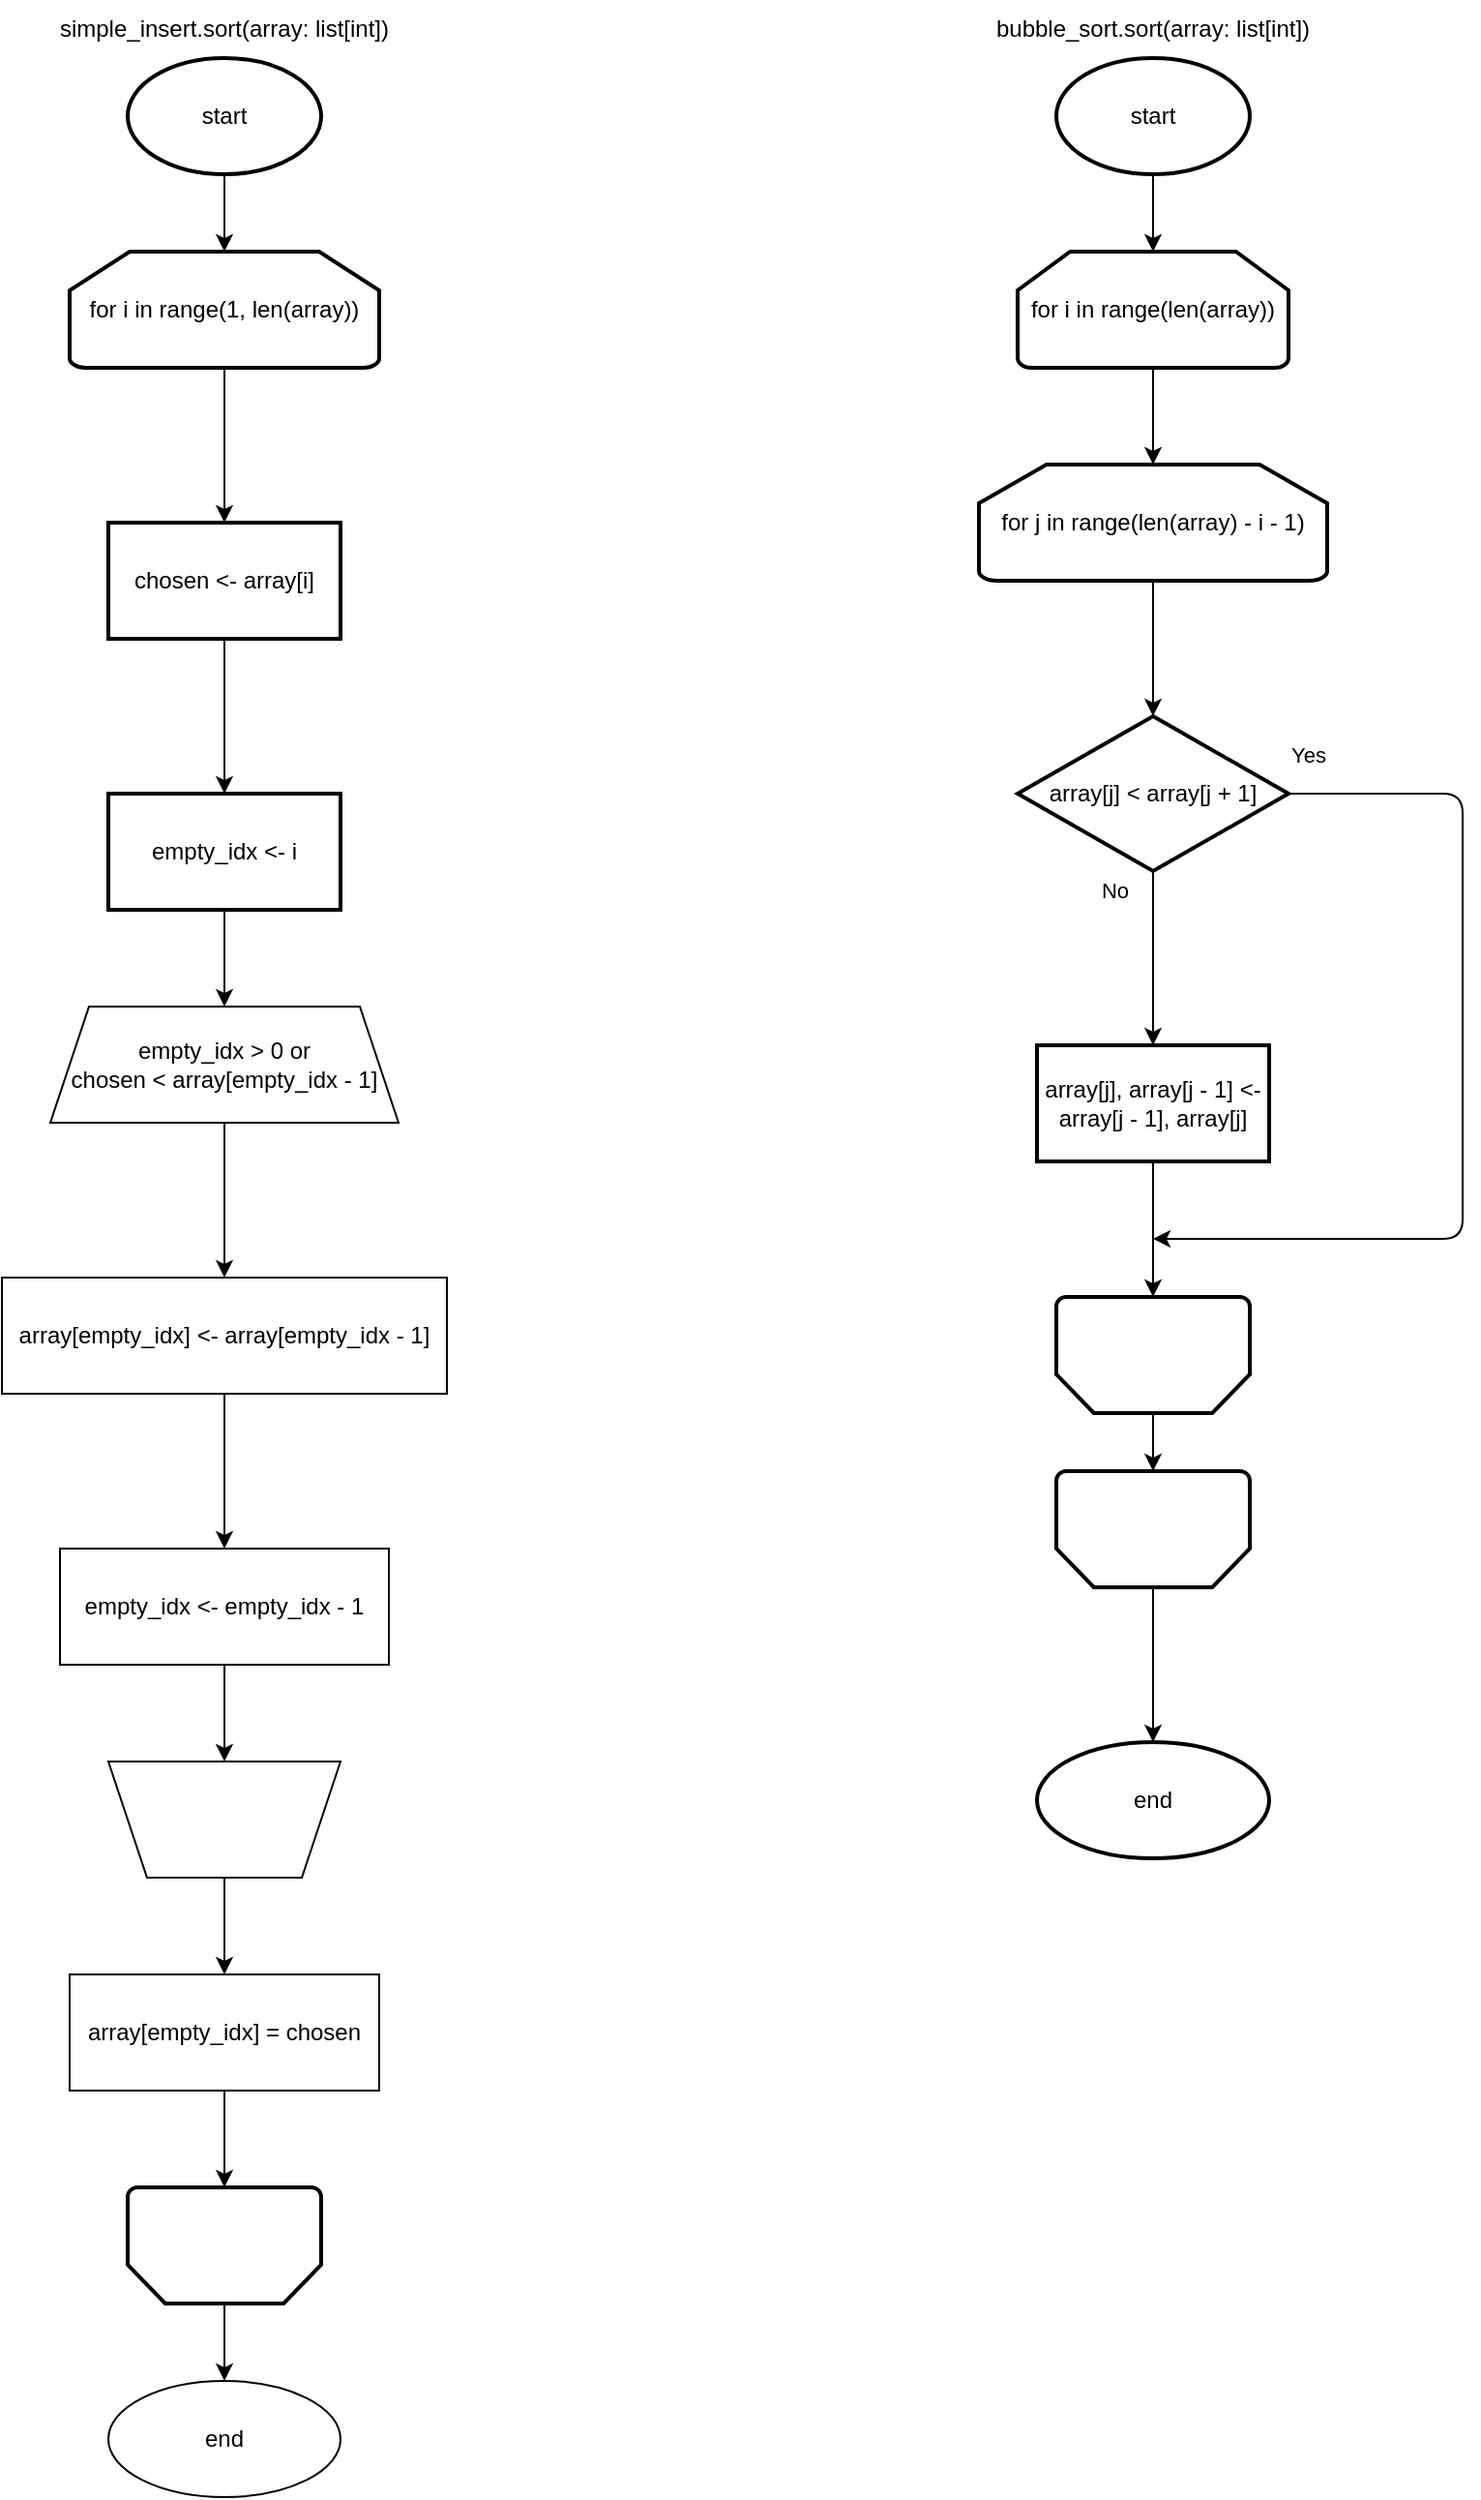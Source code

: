 <mxfile>
    <diagram id="Wwvt45TlN7s4PYOH1LO-" name="Page-1">
        <mxGraphModel dx="1118" dy="371" grid="1" gridSize="10" guides="1" tooltips="1" connect="1" arrows="1" fold="1" page="1" pageScale="1" pageWidth="850" pageHeight="1100" math="0" shadow="0">
            <root>
                <mxCell id="0"/>
                <mxCell id="1" parent="0"/>
                <mxCell id="4" style="edgeStyle=none;html=1;entryX=0.5;entryY=0;entryDx=0;entryDy=0;entryPerimeter=0;" parent="1" source="2" target="3" edge="1">
                    <mxGeometry relative="1" as="geometry"/>
                </mxCell>
                <mxCell id="2" value="start" style="strokeWidth=2;html=1;shape=mxgraph.flowchart.start_1;whiteSpace=wrap;" parent="1" vertex="1">
                    <mxGeometry x="80" y="40" width="100" height="60" as="geometry"/>
                </mxCell>
                <mxCell id="7" value="" style="edgeStyle=none;html=1;" parent="1" source="3" target="6" edge="1">
                    <mxGeometry relative="1" as="geometry"/>
                </mxCell>
                <mxCell id="3" value="for i in range(1, len(array))" style="strokeWidth=2;html=1;shape=mxgraph.flowchart.loop_limit;whiteSpace=wrap;" parent="1" vertex="1">
                    <mxGeometry x="50" y="140" width="160" height="60" as="geometry"/>
                </mxCell>
                <mxCell id="5" value="simple_insert.sort(array: list[int])" style="text;html=1;strokeColor=none;fillColor=none;align=center;verticalAlign=middle;whiteSpace=wrap;rounded=0;" parent="1" vertex="1">
                    <mxGeometry x="36.25" y="10" width="187.5" height="30" as="geometry"/>
                </mxCell>
                <mxCell id="9" value="" style="edgeStyle=none;html=1;" parent="1" source="6" target="8" edge="1">
                    <mxGeometry relative="1" as="geometry"/>
                </mxCell>
                <mxCell id="6" value="chosen &amp;lt;- array[i]" style="whiteSpace=wrap;html=1;strokeWidth=2;" parent="1" vertex="1">
                    <mxGeometry x="70" y="280" width="120" height="60" as="geometry"/>
                </mxCell>
                <mxCell id="11" style="edgeStyle=none;html=1;entryX=0.5;entryY=0;entryDx=0;entryDy=0;" parent="1" source="8" target="10" edge="1">
                    <mxGeometry relative="1" as="geometry"/>
                </mxCell>
                <mxCell id="8" value="empty_idx &amp;lt;- i" style="whiteSpace=wrap;html=1;strokeWidth=2;" parent="1" vertex="1">
                    <mxGeometry x="70" y="420" width="120" height="60" as="geometry"/>
                </mxCell>
                <mxCell id="13" value="" style="edgeStyle=none;html=1;" parent="1" source="10" target="12" edge="1">
                    <mxGeometry relative="1" as="geometry"/>
                </mxCell>
                <mxCell id="10" value="empty_idx &amp;gt; 0 or&lt;br&gt;chosen &amp;lt; array[empty_idx - 1]" style="shape=trapezoid;perimeter=trapezoidPerimeter;whiteSpace=wrap;html=1;fixedSize=1;" parent="1" vertex="1">
                    <mxGeometry x="40" y="530" width="180" height="60" as="geometry"/>
                </mxCell>
                <mxCell id="15" value="" style="edgeStyle=none;html=1;" parent="1" source="12" target="14" edge="1">
                    <mxGeometry relative="1" as="geometry"/>
                </mxCell>
                <mxCell id="12" value="array[empty_idx] &amp;lt;- array[empty_idx - 1]" style="whiteSpace=wrap;html=1;" parent="1" vertex="1">
                    <mxGeometry x="15" y="670" width="230" height="60" as="geometry"/>
                </mxCell>
                <mxCell id="17" style="edgeStyle=none;html=1;entryX=0.5;entryY=1;entryDx=0;entryDy=0;" parent="1" source="14" target="16" edge="1">
                    <mxGeometry relative="1" as="geometry"/>
                </mxCell>
                <mxCell id="14" value="empty_idx &amp;lt;- empty_idx - 1" style="whiteSpace=wrap;html=1;" parent="1" vertex="1">
                    <mxGeometry x="45" y="810" width="170" height="60" as="geometry"/>
                </mxCell>
                <mxCell id="22" value="" style="edgeStyle=none;html=1;" edge="1" parent="1" source="16" target="21">
                    <mxGeometry relative="1" as="geometry"/>
                </mxCell>
                <mxCell id="16" value="" style="shape=trapezoid;perimeter=trapezoidPerimeter;whiteSpace=wrap;html=1;fixedSize=1;rotation=-180;" parent="1" vertex="1">
                    <mxGeometry x="70" y="920" width="120" height="60" as="geometry"/>
                </mxCell>
                <mxCell id="20" value="end" style="ellipse;whiteSpace=wrap;html=1;" parent="1" vertex="1">
                    <mxGeometry x="70" y="1240" width="120" height="60" as="geometry"/>
                </mxCell>
                <mxCell id="24" style="edgeStyle=none;html=1;entryX=0.5;entryY=1;entryDx=0;entryDy=0;entryPerimeter=0;" edge="1" parent="1" source="21" target="23">
                    <mxGeometry relative="1" as="geometry"/>
                </mxCell>
                <mxCell id="21" value="array[empty_idx] = chosen" style="whiteSpace=wrap;html=1;" vertex="1" parent="1">
                    <mxGeometry x="50" y="1030" width="160" height="60" as="geometry"/>
                </mxCell>
                <mxCell id="25" style="edgeStyle=none;html=1;" edge="1" parent="1" source="23" target="20">
                    <mxGeometry relative="1" as="geometry"/>
                </mxCell>
                <mxCell id="23" value="" style="strokeWidth=2;html=1;shape=mxgraph.flowchart.loop_limit;whiteSpace=wrap;rotation=-180;" vertex="1" parent="1">
                    <mxGeometry x="80" y="1140" width="100" height="60" as="geometry"/>
                </mxCell>
                <mxCell id="29" style="edgeStyle=none;html=1;entryX=0.5;entryY=0;entryDx=0;entryDy=0;entryPerimeter=0;" edge="1" parent="1" source="26" target="28">
                    <mxGeometry relative="1" as="geometry"/>
                </mxCell>
                <mxCell id="26" value="start" style="strokeWidth=2;html=1;shape=mxgraph.flowchart.start_1;whiteSpace=wrap;" vertex="1" parent="1">
                    <mxGeometry x="560" y="40" width="100" height="60" as="geometry"/>
                </mxCell>
                <mxCell id="27" value="bubble_sort.sort(array: list[int])" style="text;html=1;strokeColor=none;fillColor=none;align=center;verticalAlign=middle;whiteSpace=wrap;rounded=0;" vertex="1" parent="1">
                    <mxGeometry x="500" y="10" width="220" height="30" as="geometry"/>
                </mxCell>
                <mxCell id="31" style="edgeStyle=none;html=1;entryX=0.5;entryY=0;entryDx=0;entryDy=0;entryPerimeter=0;" edge="1" parent="1" source="28" target="30">
                    <mxGeometry relative="1" as="geometry"/>
                </mxCell>
                <mxCell id="28" value="for i in range(len(array))" style="strokeWidth=2;html=1;shape=mxgraph.flowchart.loop_limit;whiteSpace=wrap;" vertex="1" parent="1">
                    <mxGeometry x="540" y="140" width="140" height="60" as="geometry"/>
                </mxCell>
                <mxCell id="33" value="" style="edgeStyle=none;html=1;" edge="1" parent="1" source="30" target="32">
                    <mxGeometry relative="1" as="geometry"/>
                </mxCell>
                <mxCell id="30" value="for j in range(len(array) - i - 1)" style="strokeWidth=2;html=1;shape=mxgraph.flowchart.loop_limit;whiteSpace=wrap;" vertex="1" parent="1">
                    <mxGeometry x="520" y="250" width="180" height="60" as="geometry"/>
                </mxCell>
                <mxCell id="35" value="No" style="edgeStyle=none;html=1;" edge="1" parent="1" source="32" target="34">
                    <mxGeometry x="-0.778" y="-20" relative="1" as="geometry">
                        <mxPoint as="offset"/>
                    </mxGeometry>
                </mxCell>
                <mxCell id="38" value="Yes" style="edgeStyle=orthogonalEdgeStyle;html=1;" edge="1" parent="1" source="32">
                    <mxGeometry x="-0.958" y="20" relative="1" as="geometry">
                        <mxPoint x="610" y="650" as="targetPoint"/>
                        <Array as="points">
                            <mxPoint x="770" y="420"/>
                        </Array>
                        <mxPoint as="offset"/>
                    </mxGeometry>
                </mxCell>
                <mxCell id="32" value="array[j] &amp;lt; array[j + 1]" style="rhombus;whiteSpace=wrap;html=1;strokeWidth=2;" vertex="1" parent="1">
                    <mxGeometry x="540" y="380" width="140" height="80" as="geometry"/>
                </mxCell>
                <mxCell id="37" style="edgeStyle=none;html=1;entryX=0.5;entryY=1;entryDx=0;entryDy=0;entryPerimeter=0;" edge="1" parent="1" source="34" target="36">
                    <mxGeometry relative="1" as="geometry"/>
                </mxCell>
                <mxCell id="34" value="array[j], array[j - 1] &amp;lt;-&lt;br&gt;array[j - 1], array[j]" style="whiteSpace=wrap;html=1;strokeWidth=2;" vertex="1" parent="1">
                    <mxGeometry x="550" y="550" width="120" height="60" as="geometry"/>
                </mxCell>
                <mxCell id="42" style="edgeStyle=orthogonalEdgeStyle;html=1;" edge="1" parent="1" source="36" target="40">
                    <mxGeometry relative="1" as="geometry"/>
                </mxCell>
                <mxCell id="36" value="" style="strokeWidth=2;html=1;shape=mxgraph.flowchart.loop_limit;whiteSpace=wrap;rotation=-180;" vertex="1" parent="1">
                    <mxGeometry x="560" y="680" width="100" height="60" as="geometry"/>
                </mxCell>
                <mxCell id="44" value="" style="edgeStyle=orthogonalEdgeStyle;html=1;" edge="1" parent="1" source="40" target="43">
                    <mxGeometry relative="1" as="geometry"/>
                </mxCell>
                <mxCell id="40" value="" style="strokeWidth=2;html=1;shape=mxgraph.flowchart.loop_limit;whiteSpace=wrap;rotation=-180;" vertex="1" parent="1">
                    <mxGeometry x="560" y="770" width="100" height="60" as="geometry"/>
                </mxCell>
                <mxCell id="43" value="end" style="ellipse;whiteSpace=wrap;html=1;strokeWidth=2;" vertex="1" parent="1">
                    <mxGeometry x="550" y="910" width="120" height="60" as="geometry"/>
                </mxCell>
            </root>
        </mxGraphModel>
    </diagram>
</mxfile>